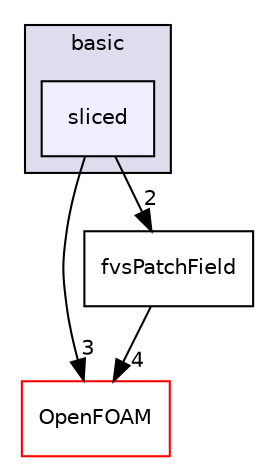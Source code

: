 digraph "src/finiteVolume/fields/fvsPatchFields/basic/sliced" {
  bgcolor=transparent;
  compound=true
  node [ fontsize="10", fontname="Helvetica"];
  edge [ labelfontsize="10", labelfontname="Helvetica"];
  subgraph clusterdir_958a3dd6045466a25f270895e6927ee8 {
    graph [ bgcolor="#ddddee", pencolor="black", label="basic" fontname="Helvetica", fontsize="10", URL="dir_958a3dd6045466a25f270895e6927ee8.html"]
  dir_beb1967c04d7ad5b7880bc188086c3f4 [shape=box, label="sliced", style="filled", fillcolor="#eeeeff", pencolor="black", URL="dir_beb1967c04d7ad5b7880bc188086c3f4.html"];
  }
  dir_c5473ff19b20e6ec4dfe5c310b3778a8 [shape=box label="OpenFOAM" color="red" URL="dir_c5473ff19b20e6ec4dfe5c310b3778a8.html"];
  dir_f8fc54ccdbdfd051989b9c9b77557e92 [shape=box label="fvsPatchField" URL="dir_f8fc54ccdbdfd051989b9c9b77557e92.html"];
  dir_beb1967c04d7ad5b7880bc188086c3f4->dir_c5473ff19b20e6ec4dfe5c310b3778a8 [headlabel="3", labeldistance=1.5 headhref="dir_001014_002151.html"];
  dir_beb1967c04d7ad5b7880bc188086c3f4->dir_f8fc54ccdbdfd051989b9c9b77557e92 [headlabel="2", labeldistance=1.5 headhref="dir_001014_001027.html"];
  dir_f8fc54ccdbdfd051989b9c9b77557e92->dir_c5473ff19b20e6ec4dfe5c310b3778a8 [headlabel="4", labeldistance=1.5 headhref="dir_001027_002151.html"];
}
